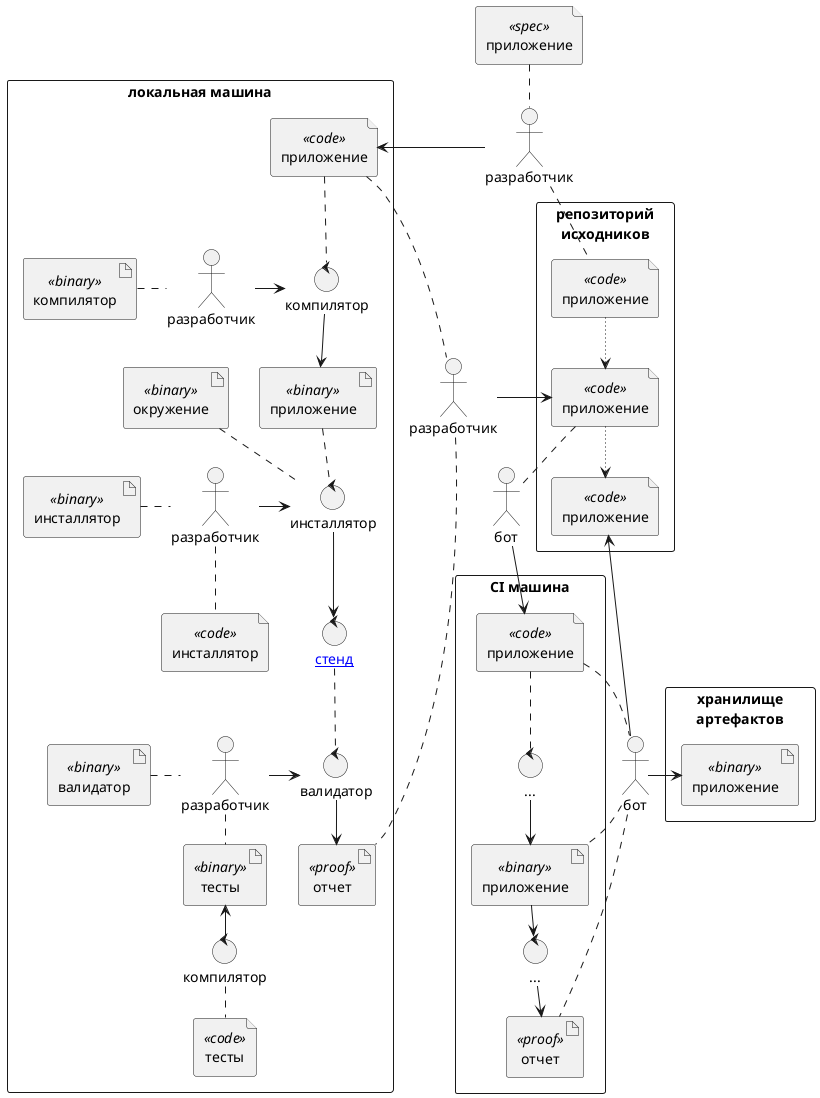 @startuml
skinparam nodesep 30
skinparam ranksep 30

file приложение as app_spec <<spec>>

rectangle "репозиторий\nисходников" {
	file приложение as app_code_before_development <<code>>
	file приложение as app_code_developed <<code>>
	file приложение as app_code_integrated <<code>>

	app_code_before_development ~~> app_code_developed
	app_code_developed ~~> app_code_integrated
}

rectangle "хранилище\nартефактов" {
	artifact приложение as app_binary_integrated <<binary>>
}

rectangle "локальная машина" {
	file приложение as app_code_before_validation <<code>>
	file инсталлятор as installer_code <<code>>
	file тесты as tests_code <<code>>

	artifact компилятор as compiler_binary <<binary>>
	artifact инсталлятор as installer_binary <<binary>>
	artifact приложение as app_binary <<binary>>
	artifact окружение as env_binary <<binary>>
	artifact валидатор as validator_binary <<binary>>
	artifact тесты as tests_binary <<binary>>
	artifact отчет as validator_proof <<proof>>

	control "[[стенд.puml стенд]]" as app_process
	control компилятор as compiler_process_1
	control компилятор as compiler_process_2
	control инсталлятор as installer_process
	control валидатор as validator_process_1

	actor разработчик as developer_1
	actor разработчик as developer_2
	actor разработчик as developer_3
}

actor разработчик as developer_0
actor разработчик as developer_4

app_code_before_validation <-r- developer_0
developer_0 .u. app_spec
developer_0 .d. app_code_before_development

app_code_before_validation .d. compiler_process_1
compiler_process_1 -d-> app_binary

compiler_binary .r. developer_1
developer_1 -r-> compiler_process_1

installer_binary .r. developer_2
installer_code .u. developer_2
developer_2 -r-> installer_process

app_binary .d. installer_process
env_binary .d. installer_process
installer_process -d-> app_process

app_process .d. validator_process_1

validator_binary .r. developer_3

tests_code .u. compiler_process_2
compiler_process_2 -u-> tests_binary
tests_binary .u. developer_3
developer_3 -r-> validator_process_1

validator_process_1 -d-> validator_proof
app_code_before_validation .d. developer_4
validator_proof .u. developer_4

developer_4 -r-> app_code_developed

actor бот as bot_1
actor бот as bot_2

rectangle "CI машина" {
	file приложение as app_code_before_integration <<code>>
	
	artifact приложение as app_binary_before_integration <<binary>>
	artifact отчет as integrator_proof <<proof>>
	
	control ... as integrator_process_1
	control ... as integrator_process_2

	app_code_before_integration .d. integrator_process_1
	integrator_process_1 -d-> app_binary_before_integration
	app_binary_before_integration -d-> integrator_process_2
	integrator_process_2 -d-> integrator_proof
}

app_code_developed .d. bot_1
bot_1 -d-> app_code_before_integration

bot_2 .u. app_code_before_integration
bot_2 .d. app_binary_before_integration
bot_2 .d. integrator_proof

bot_2 -u-> app_code_integrated
bot_2 -r-> app_binary_integrated
@enduml